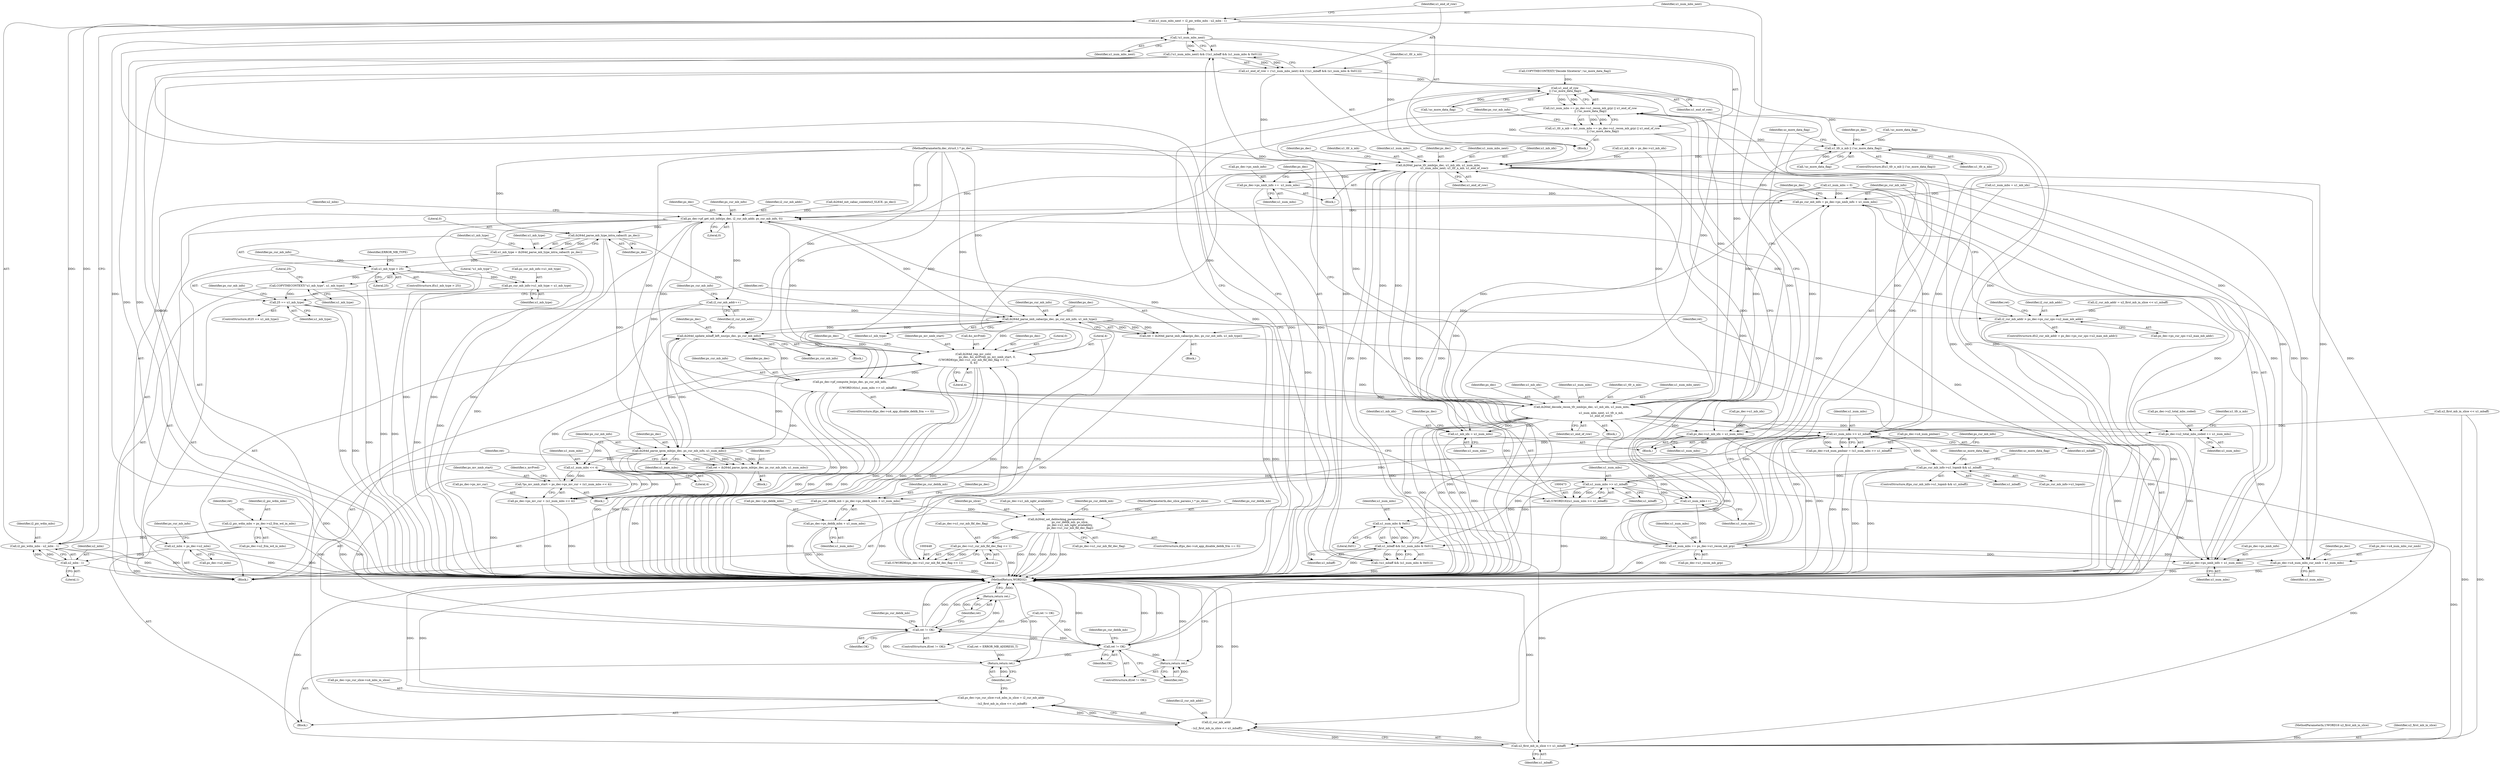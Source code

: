 digraph "0_Android_4a524d3a8ae9aa20c36430008e6bd429443f8f1d@integer" {
"1000479" [label="(Call,u1_num_mbs_next = i2_pic_wdin_mbs - u2_mbx - 1)"];
"1000481" [label="(Call,i2_pic_wdin_mbs - u2_mbx - 1)"];
"1000137" [label="(Call,i2_pic_wdin_mbs = ps_dec->u2_frm_wd_in_mbs)"];
"1000483" [label="(Call,u2_mbx - 1)"];
"1000275" [label="(Call,u2_mbx = ps_dec->u2_mbx)"];
"1000489" [label="(Call,!u1_num_mbs_next)"];
"1000488" [label="(Call,(!u1_num_mbs_next) && (!(u1_mbaff && (u1_num_mbs & 0x01))))"];
"1000486" [label="(Call,u1_end_of_row = (!u1_num_mbs_next) && (!(u1_mbaff && (u1_num_mbs & 0x01))))"];
"1000505" [label="(Call,u1_end_of_row\n || (!uc_more_data_flag))"];
"1000499" [label="(Call,(u1_num_mbs == ps_dec->u1_recon_mb_grp) || u1_end_of_row\n || (!uc_more_data_flag))"];
"1000497" [label="(Call,u1_tfr_n_mb = (u1_num_mbs == ps_dec->u1_recon_mb_grp) || u1_end_of_row\n || (!uc_more_data_flag))"];
"1000516" [label="(Call,u1_tfr_n_mb || (!uc_more_data_flag))"];
"1000526" [label="(Call,ih264d_parse_tfr_nmb(ps_dec, u1_mb_idx, u1_num_mbs,\n                                     u1_num_mbs_next, u1_tfr_n_mb, u1_end_of_row))"];
"1000246" [label="(Call,ps_cur_mb_info = ps_dec->ps_nmb_info + u1_num_mbs)"];
"1000270" [label="(Call,ps_dec->pf_get_mb_info(ps_dec, i2_cur_mb_addr, ps_cur_mb_info, 0))"];
"1000325" [label="(Call,ih264d_parse_mb_type_intra_cabac(0, ps_dec))"];
"1000323" [label="(Call,u1_mb_type = ih264d_parse_mb_type_intra_cabac(0, ps_dec))"];
"1000329" [label="(Call,u1_mb_type > 25)"];
"1000334" [label="(Call,ps_cur_mb_info->u1_mb_type = u1_mb_type)"];
"1000339" [label="(Call,COPYTHECONTEXT(\"u1_mb_type\", u1_mb_type))"];
"1000343" [label="(Call,25 == u1_mb_type)"];
"1000375" [label="(Call,ih264d_parse_imb_cabac(ps_dec, ps_cur_mb_info, u1_mb_type))"];
"1000373" [label="(Call,ret = ih264d_parse_imb_cabac(ps_dec, ps_cur_mb_info, u1_mb_type))"];
"1000380" [label="(Call,ret != OK)"];
"1000361" [label="(Call,ret != OK)"];
"1000364" [label="(Return,return ret;)"];
"1000582" [label="(Return,return ret;)"];
"1000383" [label="(Return,return ret;)"];
"1000395" [label="(Call,ih264d_update_mbaff_left_nnz(ps_dec, ps_cur_mb_info))"];
"1000441" [label="(Call,ih264d_rep_mv_colz(\n                                ps_dec, &s_mvPred, ps_mv_nmb_start, 0,\n (UWORD8)(ps_dec->u1_cur_mb_fld_dec_flag << 1),\n 4, 4))"];
"1000469" [label="(Call,ps_dec->pf_compute_bs(ps_dec, ps_cur_mb_info,\n\n                                          (UWORD16)(u1_num_mbs >> u1_mbaff)))"];
"1000540" [label="(Call,ih264d_decode_recon_tfr_nmb(ps_dec, u1_mb_idx, u1_num_mbs,\n\n                                             u1_num_mbs_next, u1_tfr_n_mb,\n                                             u1_end_of_row))"];
"1000248" [label="(Call,ps_dec->ps_nmb_info + u1_num_mbs)"];
"1000253" [label="(Call,ps_dec->u4_num_mbs_cur_nmb = u1_num_mbs)"];
"1000262" [label="(Call,u1_num_mbs >> u1_mbaff)"];
"1000258" [label="(Call,ps_dec->u4_num_pmbair = (u1_num_mbs >> u1_mbaff))"];
"1000292" [label="(Call,ps_cur_deblk_mb = ps_dec->ps_deblk_mbn + u1_num_mbs)"];
"1000305" [label="(Call,ih264d_set_deblocking_parameters(\n                                ps_cur_deblk_mb, ps_slice,\n                                ps_dec->u1_mb_ngbr_availablity,\n                                ps_dec->u1_cur_mb_fld_dec_flag))"];
"1000449" [label="(Call,ps_dec->u1_cur_mb_fld_dec_flag << 1)"];
"1000447" [label="(Call,(UWORD8)(ps_dec->u1_cur_mb_fld_dec_flag << 1))"];
"1000294" [label="(Call,ps_dec->ps_deblk_mbn + u1_num_mbs)"];
"1000356" [label="(Call,ih264d_parse_ipcm_mb(ps_dec, ps_cur_mb_info, u1_num_mbs))"];
"1000354" [label="(Call,ret = ih264d_parse_ipcm_mb(ps_dec, ps_cur_mb_info, u1_num_mbs))"];
"1000435" [label="(Call,u1_num_mbs << 4)"];
"1000429" [label="(Call,*ps_mv_nmb_start = ps_dec->ps_mv_cur + (u1_num_mbs << 4))"];
"1000431" [label="(Call,ps_dec->ps_mv_cur + (u1_num_mbs << 4))"];
"1000474" [label="(Call,u1_num_mbs >> u1_mbaff)"];
"1000472" [label="(Call,(UWORD16)(u1_num_mbs >> u1_mbaff))"];
"1000477" [label="(Call,u1_num_mbs++)"];
"1000494" [label="(Call,u1_num_mbs & 0x01)"];
"1000492" [label="(Call,u1_mbaff && (u1_num_mbs & 0x01))"];
"1000491" [label="(Call,!(u1_mbaff && (u1_num_mbs & 0x01)))"];
"1000579" [label="(Call,u2_first_mb_in_slice << u1_mbaff)"];
"1000577" [label="(Call,i2_cur_mb_addr\n\n - (u2_first_mb_in_slice << u1_mbaff))"];
"1000571" [label="(Call,ps_dec->ps_cur_slice->u4_mbs_in_slice = i2_cur_mb_addr\n\n - (u2_first_mb_in_slice << u1_mbaff))"];
"1000500" [label="(Call,u1_num_mbs == ps_dec->u1_recon_mb_grp)"];
"1000401" [label="(Call,ps_cur_mb_info->u1_topmb && u1_mbaff)"];
"1000547" [label="(Call,ps_dec->u2_total_mbs_coded += u1_num_mbs)"];
"1000557" [label="(Call,u1_mb_idx = u1_num_mbs)"];
"1000560" [label="(Call,ps_dec->u1_mb_idx = u1_num_mbs)"];
"1000398" [label="(Call,i2_cur_mb_addr++)"];
"1000232" [label="(Call,i2_cur_mb_addr > ps_dec->ps_cur_sps->u2_max_mb_addr)"];
"1000533" [label="(Call,ps_dec->ps_nmb_info +=  u1_num_mbs)"];
"1000400" [label="(ControlStructure,if(ps_cur_mb_info->u1_topmb && u1_mbaff))"];
"1000124" [label="(MethodParameterIn,UWORD16 u2_first_mb_in_slice)"];
"1000241" [label="(Identifier,ret)"];
"1000275" [label="(Call,u2_mbx = ps_dec->u2_mbx)"];
"1000359" [label="(Identifier,u1_num_mbs)"];
"1000137" [label="(Call,i2_pic_wdin_mbs = ps_dec->u2_frm_wd_in_mbs)"];
"1000491" [label="(Call,!(u1_mbaff && (u1_num_mbs & 0x01)))"];
"1000523" [label="(Identifier,ps_dec)"];
"1000527" [label="(Identifier,ps_dec)"];
"1000443" [label="(Call,&s_mvPred)"];
"1000277" [label="(Call,ps_dec->u2_mbx)"];
"1000544" [label="(Identifier,u1_num_mbs_next)"];
"1000507" [label="(Call,!uc_more_data_flag)"];
"1000463" [label="(ControlStructure,if(ps_dec->u4_app_disable_deblk_frm == 0))"];
"1000252" [label="(Identifier,u1_num_mbs)"];
"1000492" [label="(Call,u1_mbaff && (u1_num_mbs & 0x01))"];
"1000264" [label="(Identifier,u1_mbaff)"];
"1000399" [label="(Identifier,i2_cur_mb_addr)"];
"1000484" [label="(Identifier,u2_mbx)"];
"1000257" [label="(Identifier,u1_num_mbs)"];
"1000335" [label="(Call,ps_cur_mb_info->u1_mb_type)"];
"1000357" [label="(Identifier,ps_dec)"];
"1000272" [label="(Identifier,i2_cur_mb_addr)"];
"1000442" [label="(Identifier,ps_dec)"];
"1000547" [label="(Call,ps_dec->u2_total_mbs_coded += u1_num_mbs)"];
"1000364" [label="(Return,return ret;)"];
"1000472" [label="(Call,(UWORD16)(u1_num_mbs >> u1_mbaff))"];
"1000498" [label="(Identifier,u1_tfr_n_mb)"];
"1000302" [label="(Identifier,ps_dec)"];
"1000375" [label="(Call,ih264d_parse_imb_cabac(ps_dec, ps_cur_mb_info, u1_mb_type))"];
"1000548" [label="(Call,ps_dec->u2_total_mbs_coded)"];
"1000233" [label="(Identifier,i2_cur_mb_addr)"];
"1000405" [label="(Identifier,u1_mbaff)"];
"1000432" [label="(Call,ps_dec->ps_mv_cur)"];
"1000139" [label="(Call,ps_dec->u2_frm_wd_in_mbs)"];
"1000260" [label="(Identifier,ps_dec)"];
"1000553" [label="(Identifier,u1_tfr_n_mb)"];
"1000497" [label="(Call,u1_tfr_n_mb = (u1_num_mbs == ps_dec->u1_recon_mb_grp) || u1_end_of_row\n || (!uc_more_data_flag))"];
"1000362" [label="(Identifier,ret)"];
"1000298" [label="(Identifier,u1_num_mbs)"];
"1000450" [label="(Call,ps_dec->u1_cur_mb_fld_dec_flag)"];
"1000325" [label="(Call,ih264d_parse_mb_type_intra_cabac(0, ps_dec))"];
"1000308" [label="(Call,ps_dec->u1_mb_ngbr_availablity)"];
"1000470" [label="(Identifier,ps_dec)"];
"1000355" [label="(Identifier,ret)"];
"1000506" [label="(Identifier,u1_end_of_row)"];
"1000246" [label="(Call,ps_cur_mb_info = ps_dec->ps_nmb_info + u1_num_mbs)"];
"1000486" [label="(Call,u1_end_of_row = (!u1_num_mbs_next) && (!(u1_mbaff && (u1_num_mbs & 0x01))))"];
"1000222" [label="(Block,)"];
"1000270" [label="(Call,ps_dec->pf_get_mb_info(ps_dec, i2_cur_mb_addr, ps_cur_mb_info, 0))"];
"1000339" [label="(Call,COPYTHECONTEXT(\"u1_mb_type\", u1_mb_type))"];
"1000316" [label="(Identifier,ps_cur_deblk_mb)"];
"1000423" [label="(Call,COPYTHECONTEXT(\"Decode Sliceterm\",!uc_more_data_flag))"];
"1000560" [label="(Call,ps_dec->u1_mb_idx = u1_num_mbs)"];
"1000361" [label="(Call,ret != OK)"];
"1000258" [label="(Call,ps_dec->u4_num_pmbair = (u1_num_mbs >> u1_mbaff))"];
"1000520" [label="(Block,)"];
"1000526" [label="(Call,ih264d_parse_tfr_nmb(ps_dec, u1_mb_idx, u1_num_mbs,\n                                     u1_num_mbs_next, u1_tfr_n_mb, u1_end_of_row))"];
"1000330" [label="(Identifier,u1_mb_type)"];
"1000299" [label="(ControlStructure,if(ps_dec->u4_app_disable_deblk_frm == 0))"];
"1000496" [label="(Literal,0x01)"];
"1000336" [label="(Identifier,ps_cur_mb_info)"];
"1000564" [label="(Identifier,u1_num_mbs)"];
"1000541" [label="(Identifier,ps_dec)"];
"1000517" [label="(Identifier,u1_tfr_n_mb)"];
"1000329" [label="(Call,u1_mb_type > 25)"];
"1000542" [label="(Identifier,u1_mb_idx)"];
"1000480" [label="(Identifier,u1_num_mbs_next)"];
"1000324" [label="(Identifier,u1_mb_type)"];
"1000123" [label="(MethodParameterIn,dec_slice_params_t * ps_slice)"];
"1000253" [label="(Call,ps_dec->u4_num_mbs_cur_nmb = u1_num_mbs)"];
"1000565" [label="(Identifier,uc_more_data_flag)"];
"1000513" [label="(Call,!uc_more_data_flag)"];
"1000381" [label="(Identifier,ret)"];
"1000333" [label="(Identifier,ERROR_MB_TYPE)"];
"1000429" [label="(Call,*ps_mv_nmb_start = ps_dec->ps_mv_cur + (u1_num_mbs << 4))"];
"1000537" [label="(Identifier,u1_num_mbs)"];
"1000505" [label="(Call,u1_end_of_row\n || (!uc_more_data_flag))"];
"1000327" [label="(Identifier,ps_dec)"];
"1000485" [label="(Literal,1)"];
"1000138" [label="(Identifier,i2_pic_wdin_mbs)"];
"1000554" [label="(Call,u1_num_mbs = 0)"];
"1000341" [label="(Identifier,u1_mb_type)"];
"1000500" [label="(Call,u1_num_mbs == ps_dec->u1_recon_mb_grp)"];
"1000345" [label="(Identifier,u1_mb_type)"];
"1000259" [label="(Call,ps_dec->u4_num_pmbair)"];
"1000577" [label="(Call,i2_cur_mb_addr\n\n - (u2_first_mb_in_slice << u1_mbaff))"];
"1000571" [label="(Call,ps_dec->ps_cur_slice->u4_mbs_in_slice = i2_cur_mb_addr\n\n - (u2_first_mb_in_slice << u1_mbaff))"];
"1000376" [label="(Identifier,ps_dec)"];
"1000382" [label="(Identifier,OK)"];
"1000384" [label="(Identifier,ret)"];
"1000579" [label="(Call,u2_first_mb_in_slice << u1_mbaff)"];
"1000387" [label="(Identifier,ps_cur_deblk_mb)"];
"1000323" [label="(Call,u1_mb_type = ih264d_parse_mb_type_intra_cabac(0, ps_dec))"];
"1000326" [label="(Literal,0)"];
"1000446" [label="(Literal,0)"];
"1000306" [label="(Identifier,ps_cur_deblk_mb)"];
"1000282" [label="(Identifier,ps_cur_mb_info)"];
"1000437" [label="(Literal,4)"];
"1000530" [label="(Identifier,u1_num_mbs_next)"];
"1000350" [label="(Identifier,ps_cur_mb_info)"];
"1000232" [label="(Call,i2_cur_mb_addr > ps_dec->ps_cur_sps->u2_max_mb_addr)"];
"1000412" [label="(Identifier,uc_more_data_flag)"];
"1000511" [label="(Identifier,ps_cur_mb_info)"];
"1000543" [label="(Identifier,u1_num_mbs)"];
"1000396" [label="(Identifier,ps_dec)"];
"1000561" [label="(Call,ps_dec->u1_mb_idx)"];
"1000334" [label="(Call,ps_cur_mb_info->u1_mb_type = u1_mb_type)"];
"1000305" [label="(Call,ih264d_set_deblocking_parameters(\n                                ps_cur_deblk_mb, ps_slice,\n                                ps_dec->u1_mb_ngbr_availablity,\n                                ps_dec->u1_cur_mb_fld_dec_flag))"];
"1000549" [label="(Identifier,ps_dec)"];
"1000427" [label="(Block,)"];
"1000474" [label="(Call,u1_num_mbs >> u1_mbaff)"];
"1000216" [label="(Call,i2_cur_mb_addr = u2_first_mb_in_slice << u1_mbaff)"];
"1000582" [label="(Return,return ret;)"];
"1000540" [label="(Call,ih264d_decode_recon_tfr_nmb(ps_dec, u1_mb_idx, u1_num_mbs,\n\n                                             u1_num_mbs_next, u1_tfr_n_mb,\n                                             u1_end_of_row))"];
"1000379" [label="(ControlStructure,if(ret != OK))"];
"1000459" [label="(Identifier,ps_dec)"];
"1000263" [label="(Identifier,u1_num_mbs)"];
"1000493" [label="(Identifier,u1_mbaff)"];
"1000532" [label="(Identifier,u1_end_of_row)"];
"1000267" [label="(Identifier,ps_cur_mb_info)"];
"1000440" [label="(Identifier,s_mvPred)"];
"1000455" [label="(Literal,4)"];
"1000488" [label="(Call,(!u1_num_mbs_next) && (!(u1_mbaff && (u1_num_mbs & 0x01))))"];
"1000254" [label="(Call,ps_dec->u4_num_mbs_cur_nmb)"];
"1000535" [label="(Identifier,ps_dec)"];
"1000476" [label="(Identifier,u1_mbaff)"];
"1000499" [label="(Call,(u1_num_mbs == ps_dec->u1_recon_mb_grp) || u1_end_of_row\n || (!uc_more_data_flag))"];
"1000525" [label="(Block,)"];
"1000435" [label="(Call,u1_num_mbs << 4)"];
"1000343" [label="(Call,25 == u1_mb_type)"];
"1000342" [label="(ControlStructure,if(25 == u1_mb_type))"];
"1000383" [label="(Return,return ret;)"];
"1000558" [label="(Identifier,u1_mb_idx)"];
"1000583" [label="(Identifier,ret)"];
"1000380" [label="(Call,ret != OK)"];
"1000557" [label="(Call,u1_mb_idx = u1_num_mbs)"];
"1000447" [label="(Call,(UWORD8)(ps_dec->u1_cur_mb_fld_dec_flag << 1))"];
"1000534" [label="(Call,ps_dec->ps_nmb_info)"];
"1000292" [label="(Call,ps_cur_deblk_mb = ps_dec->ps_deblk_mbn + u1_num_mbs)"];
"1000377" [label="(Identifier,ps_cur_mb_info)"];
"1000489" [label="(Call,!u1_num_mbs_next)"];
"1000441" [label="(Call,ih264d_rep_mv_colz(\n                                ps_dec, &s_mvPred, ps_mv_nmb_start, 0,\n (UWORD8)(ps_dec->u1_cur_mb_fld_dec_flag << 1),\n 4, 4))"];
"1000344" [label="(Literal,25)"];
"1000531" [label="(Identifier,u1_tfr_n_mb)"];
"1000240" [label="(Call,ret = ERROR_MB_ADDRESS_T)"];
"1000234" [label="(Call,ps_dec->ps_cur_sps->u2_max_mb_addr)"];
"1000197" [label="(Call,ih264d_init_cabac_contexts(I_SLICE, ps_dec))"];
"1000475" [label="(Identifier,u1_num_mbs)"];
"1000248" [label="(Call,ps_dec->ps_nmb_info + u1_num_mbs)"];
"1000374" [label="(Identifier,ret)"];
"1000244" [label="(Block,)"];
"1000363" [label="(Identifier,OK)"];
"1000478" [label="(Identifier,u1_num_mbs)"];
"1000431" [label="(Call,ps_dec->ps_mv_cur + (u1_num_mbs << 4))"];
"1000407" [label="(Identifier,uc_more_data_flag)"];
"1000546" [label="(Identifier,u1_end_of_row)"];
"1000490" [label="(Identifier,u1_num_mbs_next)"];
"1000516" [label="(Call,u1_tfr_n_mb || (!uc_more_data_flag))"];
"1000494" [label="(Call,u1_num_mbs & 0x01)"];
"1000483" [label="(Call,u2_mbx - 1)"];
"1000518" [label="(Call,!uc_more_data_flag)"];
"1000346" [label="(Block,)"];
"1000502" [label="(Call,ps_dec->u1_recon_mb_grp)"];
"1000479" [label="(Call,u1_num_mbs_next = i2_pic_wdin_mbs - u2_mbx - 1)"];
"1000149" [label="(Identifier,ret)"];
"1000271" [label="(Identifier,ps_dec)"];
"1000539" [label="(Block,)"];
"1000293" [label="(Identifier,ps_cur_deblk_mb)"];
"1000445" [label="(Identifier,ps_mv_nmb_start)"];
"1000545" [label="(Identifier,u1_tfr_n_mb)"];
"1000365" [label="(Identifier,ret)"];
"1000122" [label="(MethodParameterIn,dec_struct_t * ps_dec)"];
"1000401" [label="(Call,ps_cur_mb_info->u1_topmb && u1_mbaff)"];
"1000495" [label="(Identifier,u1_num_mbs)"];
"1000572" [label="(Call,ps_dec->ps_cur_slice->u4_mbs_in_slice)"];
"1000394" [label="(Block,)"];
"1000562" [label="(Identifier,ps_dec)"];
"1000471" [label="(Identifier,ps_cur_mb_info)"];
"1000449" [label="(Call,ps_dec->u1_cur_mb_fld_dec_flag << 1)"];
"1000276" [label="(Identifier,u2_mbx)"];
"1000262" [label="(Call,u1_num_mbs >> u1_mbaff)"];
"1000255" [label="(Identifier,ps_dec)"];
"1000294" [label="(Call,ps_dec->ps_deblk_mbn + u1_num_mbs)"];
"1000529" [label="(Identifier,u1_num_mbs)"];
"1000338" [label="(Identifier,u1_mb_type)"];
"1000580" [label="(Identifier,u2_first_mb_in_slice)"];
"1000192" [label="(Call,ret != OK)"];
"1000378" [label="(Identifier,u1_mb_type)"];
"1000477" [label="(Call,u1_num_mbs++)"];
"1000372" [label="(Block,)"];
"1000584" [label="(MethodReturn,WORD32)"];
"1000469" [label="(Call,ps_dec->pf_compute_bs(ps_dec, ps_cur_mb_info,\n\n                                          (UWORD16)(u1_num_mbs >> u1_mbaff)))"];
"1000454" [label="(Literal,4)"];
"1000218" [label="(Call,u2_first_mb_in_slice << u1_mbaff)"];
"1000436" [label="(Identifier,u1_num_mbs)"];
"1000210" [label="(Call,u1_num_mbs = u1_mb_idx)"];
"1000368" [label="(Identifier,ps_cur_deblk_mb)"];
"1000581" [label="(Identifier,u1_mbaff)"];
"1000295" [label="(Call,ps_dec->ps_deblk_mbn)"];
"1000125" [label="(Block,)"];
"1000247" [label="(Identifier,ps_cur_mb_info)"];
"1000354" [label="(Call,ret = ih264d_parse_ipcm_mb(ps_dec, ps_cur_mb_info, u1_num_mbs))"];
"1000578" [label="(Identifier,i2_cur_mb_addr)"];
"1000453" [label="(Literal,1)"];
"1000311" [label="(Call,ps_dec->u1_cur_mb_fld_dec_flag)"];
"1000395" [label="(Call,ih264d_update_mbaff_left_nnz(ps_dec, ps_cur_mb_info))"];
"1000397" [label="(Identifier,ps_cur_mb_info)"];
"1000205" [label="(Call,u1_mb_idx = ps_dec->u1_mb_idx)"];
"1000402" [label="(Call,ps_cur_mb_info->u1_topmb)"];
"1000559" [label="(Identifier,u1_num_mbs)"];
"1000501" [label="(Identifier,u1_num_mbs)"];
"1000328" [label="(ControlStructure,if(u1_mb_type > 25))"];
"1000487" [label="(Identifier,u1_end_of_row)"];
"1000249" [label="(Call,ps_dec->ps_nmb_info)"];
"1000515" [label="(ControlStructure,if(u1_tfr_n_mb || (!uc_more_data_flag)))"];
"1000273" [label="(Identifier,ps_cur_mb_info)"];
"1000528" [label="(Identifier,u1_mb_idx)"];
"1000356" [label="(Call,ih264d_parse_ipcm_mb(ps_dec, ps_cur_mb_info, u1_num_mbs))"];
"1000358" [label="(Identifier,ps_cur_mb_info)"];
"1000231" [label="(ControlStructure,if(i2_cur_mb_addr > ps_dec->ps_cur_sps->u2_max_mb_addr))"];
"1000373" [label="(Call,ret = ih264d_parse_imb_cabac(ps_dec, ps_cur_mb_info, u1_mb_type))"];
"1000331" [label="(Literal,25)"];
"1000482" [label="(Identifier,i2_pic_wdin_mbs)"];
"1000551" [label="(Identifier,u1_num_mbs)"];
"1000340" [label="(Literal,\"u1_mb_type\")"];
"1000430" [label="(Identifier,ps_mv_nmb_start)"];
"1000398" [label="(Call,i2_cur_mb_addr++)"];
"1000360" [label="(ControlStructure,if(ret != OK))"];
"1000307" [label="(Identifier,ps_slice)"];
"1000481" [label="(Call,i2_pic_wdin_mbs - u2_mbx - 1)"];
"1000403" [label="(Identifier,ps_cur_mb_info)"];
"1000274" [label="(Literal,0)"];
"1000533" [label="(Call,ps_dec->ps_nmb_info +=  u1_num_mbs)"];
"1000479" -> "1000222"  [label="AST: "];
"1000479" -> "1000481"  [label="CFG: "];
"1000480" -> "1000479"  [label="AST: "];
"1000481" -> "1000479"  [label="AST: "];
"1000487" -> "1000479"  [label="CFG: "];
"1000479" -> "1000584"  [label="DDG: "];
"1000481" -> "1000479"  [label="DDG: "];
"1000481" -> "1000479"  [label="DDG: "];
"1000479" -> "1000489"  [label="DDG: "];
"1000481" -> "1000483"  [label="CFG: "];
"1000482" -> "1000481"  [label="AST: "];
"1000483" -> "1000481"  [label="AST: "];
"1000481" -> "1000584"  [label="DDG: "];
"1000481" -> "1000584"  [label="DDG: "];
"1000137" -> "1000481"  [label="DDG: "];
"1000483" -> "1000481"  [label="DDG: "];
"1000483" -> "1000481"  [label="DDG: "];
"1000137" -> "1000125"  [label="AST: "];
"1000137" -> "1000139"  [label="CFG: "];
"1000138" -> "1000137"  [label="AST: "];
"1000139" -> "1000137"  [label="AST: "];
"1000149" -> "1000137"  [label="CFG: "];
"1000137" -> "1000584"  [label="DDG: "];
"1000137" -> "1000584"  [label="DDG: "];
"1000483" -> "1000485"  [label="CFG: "];
"1000484" -> "1000483"  [label="AST: "];
"1000485" -> "1000483"  [label="AST: "];
"1000483" -> "1000584"  [label="DDG: "];
"1000275" -> "1000483"  [label="DDG: "];
"1000275" -> "1000244"  [label="AST: "];
"1000275" -> "1000277"  [label="CFG: "];
"1000276" -> "1000275"  [label="AST: "];
"1000277" -> "1000275"  [label="AST: "];
"1000282" -> "1000275"  [label="CFG: "];
"1000275" -> "1000584"  [label="DDG: "];
"1000275" -> "1000584"  [label="DDG: "];
"1000489" -> "1000488"  [label="AST: "];
"1000489" -> "1000490"  [label="CFG: "];
"1000490" -> "1000489"  [label="AST: "];
"1000493" -> "1000489"  [label="CFG: "];
"1000488" -> "1000489"  [label="CFG: "];
"1000489" -> "1000584"  [label="DDG: "];
"1000489" -> "1000488"  [label="DDG: "];
"1000489" -> "1000526"  [label="DDG: "];
"1000489" -> "1000540"  [label="DDG: "];
"1000488" -> "1000486"  [label="AST: "];
"1000488" -> "1000491"  [label="CFG: "];
"1000491" -> "1000488"  [label="AST: "];
"1000486" -> "1000488"  [label="CFG: "];
"1000488" -> "1000584"  [label="DDG: "];
"1000488" -> "1000584"  [label="DDG: "];
"1000488" -> "1000486"  [label="DDG: "];
"1000488" -> "1000486"  [label="DDG: "];
"1000491" -> "1000488"  [label="DDG: "];
"1000486" -> "1000222"  [label="AST: "];
"1000487" -> "1000486"  [label="AST: "];
"1000498" -> "1000486"  [label="CFG: "];
"1000486" -> "1000584"  [label="DDG: "];
"1000486" -> "1000584"  [label="DDG: "];
"1000486" -> "1000505"  [label="DDG: "];
"1000486" -> "1000526"  [label="DDG: "];
"1000486" -> "1000540"  [label="DDG: "];
"1000505" -> "1000499"  [label="AST: "];
"1000505" -> "1000506"  [label="CFG: "];
"1000505" -> "1000507"  [label="CFG: "];
"1000506" -> "1000505"  [label="AST: "];
"1000507" -> "1000505"  [label="AST: "];
"1000499" -> "1000505"  [label="CFG: "];
"1000505" -> "1000584"  [label="DDG: "];
"1000505" -> "1000499"  [label="DDG: "];
"1000505" -> "1000499"  [label="DDG: "];
"1000516" -> "1000505"  [label="DDG: "];
"1000423" -> "1000505"  [label="DDG: "];
"1000507" -> "1000505"  [label="DDG: "];
"1000505" -> "1000526"  [label="DDG: "];
"1000505" -> "1000540"  [label="DDG: "];
"1000499" -> "1000497"  [label="AST: "];
"1000499" -> "1000500"  [label="CFG: "];
"1000500" -> "1000499"  [label="AST: "];
"1000497" -> "1000499"  [label="CFG: "];
"1000499" -> "1000584"  [label="DDG: "];
"1000499" -> "1000584"  [label="DDG: "];
"1000499" -> "1000497"  [label="DDG: "];
"1000499" -> "1000497"  [label="DDG: "];
"1000500" -> "1000499"  [label="DDG: "];
"1000500" -> "1000499"  [label="DDG: "];
"1000497" -> "1000222"  [label="AST: "];
"1000498" -> "1000497"  [label="AST: "];
"1000511" -> "1000497"  [label="CFG: "];
"1000497" -> "1000584"  [label="DDG: "];
"1000497" -> "1000516"  [label="DDG: "];
"1000516" -> "1000515"  [label="AST: "];
"1000516" -> "1000517"  [label="CFG: "];
"1000516" -> "1000518"  [label="CFG: "];
"1000517" -> "1000516"  [label="AST: "];
"1000518" -> "1000516"  [label="AST: "];
"1000565" -> "1000516"  [label="CFG: "];
"1000523" -> "1000516"  [label="CFG: "];
"1000516" -> "1000584"  [label="DDG: "];
"1000516" -> "1000584"  [label="DDG: "];
"1000516" -> "1000584"  [label="DDG: "];
"1000518" -> "1000516"  [label="DDG: "];
"1000513" -> "1000516"  [label="DDG: "];
"1000516" -> "1000526"  [label="DDG: "];
"1000516" -> "1000540"  [label="DDG: "];
"1000526" -> "1000525"  [label="AST: "];
"1000526" -> "1000532"  [label="CFG: "];
"1000527" -> "1000526"  [label="AST: "];
"1000528" -> "1000526"  [label="AST: "];
"1000529" -> "1000526"  [label="AST: "];
"1000530" -> "1000526"  [label="AST: "];
"1000531" -> "1000526"  [label="AST: "];
"1000532" -> "1000526"  [label="AST: "];
"1000535" -> "1000526"  [label="CFG: "];
"1000526" -> "1000584"  [label="DDG: "];
"1000526" -> "1000584"  [label="DDG: "];
"1000526" -> "1000584"  [label="DDG: "];
"1000526" -> "1000584"  [label="DDG: "];
"1000526" -> "1000584"  [label="DDG: "];
"1000526" -> "1000246"  [label="DDG: "];
"1000526" -> "1000248"  [label="DDG: "];
"1000526" -> "1000253"  [label="DDG: "];
"1000526" -> "1000262"  [label="DDG: "];
"1000526" -> "1000270"  [label="DDG: "];
"1000441" -> "1000526"  [label="DDG: "];
"1000469" -> "1000526"  [label="DDG: "];
"1000122" -> "1000526"  [label="DDG: "];
"1000557" -> "1000526"  [label="DDG: "];
"1000205" -> "1000526"  [label="DDG: "];
"1000500" -> "1000526"  [label="DDG: "];
"1000526" -> "1000533"  [label="DDG: "];
"1000526" -> "1000547"  [label="DDG: "];
"1000526" -> "1000557"  [label="DDG: "];
"1000526" -> "1000560"  [label="DDG: "];
"1000246" -> "1000244"  [label="AST: "];
"1000246" -> "1000248"  [label="CFG: "];
"1000247" -> "1000246"  [label="AST: "];
"1000248" -> "1000246"  [label="AST: "];
"1000255" -> "1000246"  [label="CFG: "];
"1000246" -> "1000584"  [label="DDG: "];
"1000533" -> "1000246"  [label="DDG: "];
"1000500" -> "1000246"  [label="DDG: "];
"1000210" -> "1000246"  [label="DDG: "];
"1000554" -> "1000246"  [label="DDG: "];
"1000540" -> "1000246"  [label="DDG: "];
"1000246" -> "1000270"  [label="DDG: "];
"1000270" -> "1000244"  [label="AST: "];
"1000270" -> "1000274"  [label="CFG: "];
"1000271" -> "1000270"  [label="AST: "];
"1000272" -> "1000270"  [label="AST: "];
"1000273" -> "1000270"  [label="AST: "];
"1000274" -> "1000270"  [label="AST: "];
"1000276" -> "1000270"  [label="CFG: "];
"1000270" -> "1000584"  [label="DDG: "];
"1000270" -> "1000584"  [label="DDG: "];
"1000270" -> "1000584"  [label="DDG: "];
"1000441" -> "1000270"  [label="DDG: "];
"1000469" -> "1000270"  [label="DDG: "];
"1000540" -> "1000270"  [label="DDG: "];
"1000197" -> "1000270"  [label="DDG: "];
"1000122" -> "1000270"  [label="DDG: "];
"1000232" -> "1000270"  [label="DDG: "];
"1000270" -> "1000325"  [label="DDG: "];
"1000270" -> "1000356"  [label="DDG: "];
"1000270" -> "1000375"  [label="DDG: "];
"1000270" -> "1000398"  [label="DDG: "];
"1000325" -> "1000323"  [label="AST: "];
"1000325" -> "1000327"  [label="CFG: "];
"1000326" -> "1000325"  [label="AST: "];
"1000327" -> "1000325"  [label="AST: "];
"1000323" -> "1000325"  [label="CFG: "];
"1000325" -> "1000584"  [label="DDG: "];
"1000325" -> "1000323"  [label="DDG: "];
"1000325" -> "1000323"  [label="DDG: "];
"1000122" -> "1000325"  [label="DDG: "];
"1000325" -> "1000356"  [label="DDG: "];
"1000325" -> "1000375"  [label="DDG: "];
"1000323" -> "1000244"  [label="AST: "];
"1000324" -> "1000323"  [label="AST: "];
"1000330" -> "1000323"  [label="CFG: "];
"1000323" -> "1000584"  [label="DDG: "];
"1000323" -> "1000329"  [label="DDG: "];
"1000329" -> "1000328"  [label="AST: "];
"1000329" -> "1000331"  [label="CFG: "];
"1000330" -> "1000329"  [label="AST: "];
"1000331" -> "1000329"  [label="AST: "];
"1000333" -> "1000329"  [label="CFG: "];
"1000336" -> "1000329"  [label="CFG: "];
"1000329" -> "1000584"  [label="DDG: "];
"1000329" -> "1000584"  [label="DDG: "];
"1000329" -> "1000334"  [label="DDG: "];
"1000329" -> "1000339"  [label="DDG: "];
"1000334" -> "1000244"  [label="AST: "];
"1000334" -> "1000338"  [label="CFG: "];
"1000335" -> "1000334"  [label="AST: "];
"1000338" -> "1000334"  [label="AST: "];
"1000340" -> "1000334"  [label="CFG: "];
"1000334" -> "1000584"  [label="DDG: "];
"1000339" -> "1000244"  [label="AST: "];
"1000339" -> "1000341"  [label="CFG: "];
"1000340" -> "1000339"  [label="AST: "];
"1000341" -> "1000339"  [label="AST: "];
"1000344" -> "1000339"  [label="CFG: "];
"1000339" -> "1000584"  [label="DDG: "];
"1000339" -> "1000343"  [label="DDG: "];
"1000343" -> "1000342"  [label="AST: "];
"1000343" -> "1000345"  [label="CFG: "];
"1000344" -> "1000343"  [label="AST: "];
"1000345" -> "1000343"  [label="AST: "];
"1000350" -> "1000343"  [label="CFG: "];
"1000374" -> "1000343"  [label="CFG: "];
"1000343" -> "1000584"  [label="DDG: "];
"1000343" -> "1000584"  [label="DDG: "];
"1000343" -> "1000375"  [label="DDG: "];
"1000375" -> "1000373"  [label="AST: "];
"1000375" -> "1000378"  [label="CFG: "];
"1000376" -> "1000375"  [label="AST: "];
"1000377" -> "1000375"  [label="AST: "];
"1000378" -> "1000375"  [label="AST: "];
"1000373" -> "1000375"  [label="CFG: "];
"1000375" -> "1000584"  [label="DDG: "];
"1000375" -> "1000584"  [label="DDG: "];
"1000375" -> "1000584"  [label="DDG: "];
"1000375" -> "1000373"  [label="DDG: "];
"1000375" -> "1000373"  [label="DDG: "];
"1000375" -> "1000373"  [label="DDG: "];
"1000122" -> "1000375"  [label="DDG: "];
"1000375" -> "1000395"  [label="DDG: "];
"1000375" -> "1000395"  [label="DDG: "];
"1000375" -> "1000441"  [label="DDG: "];
"1000375" -> "1000469"  [label="DDG: "];
"1000373" -> "1000372"  [label="AST: "];
"1000374" -> "1000373"  [label="AST: "];
"1000381" -> "1000373"  [label="CFG: "];
"1000373" -> "1000584"  [label="DDG: "];
"1000373" -> "1000380"  [label="DDG: "];
"1000380" -> "1000379"  [label="AST: "];
"1000380" -> "1000382"  [label="CFG: "];
"1000381" -> "1000380"  [label="AST: "];
"1000382" -> "1000380"  [label="AST: "];
"1000384" -> "1000380"  [label="CFG: "];
"1000387" -> "1000380"  [label="CFG: "];
"1000380" -> "1000584"  [label="DDG: "];
"1000380" -> "1000584"  [label="DDG: "];
"1000380" -> "1000584"  [label="DDG: "];
"1000380" -> "1000361"  [label="DDG: "];
"1000192" -> "1000380"  [label="DDG: "];
"1000361" -> "1000380"  [label="DDG: "];
"1000380" -> "1000383"  [label="DDG: "];
"1000380" -> "1000582"  [label="DDG: "];
"1000361" -> "1000360"  [label="AST: "];
"1000361" -> "1000363"  [label="CFG: "];
"1000362" -> "1000361"  [label="AST: "];
"1000363" -> "1000361"  [label="AST: "];
"1000365" -> "1000361"  [label="CFG: "];
"1000368" -> "1000361"  [label="CFG: "];
"1000361" -> "1000584"  [label="DDG: "];
"1000361" -> "1000584"  [label="DDG: "];
"1000361" -> "1000584"  [label="DDG: "];
"1000354" -> "1000361"  [label="DDG: "];
"1000192" -> "1000361"  [label="DDG: "];
"1000361" -> "1000364"  [label="DDG: "];
"1000361" -> "1000582"  [label="DDG: "];
"1000364" -> "1000360"  [label="AST: "];
"1000364" -> "1000365"  [label="CFG: "];
"1000365" -> "1000364"  [label="AST: "];
"1000584" -> "1000364"  [label="CFG: "];
"1000364" -> "1000584"  [label="DDG: "];
"1000365" -> "1000364"  [label="DDG: "];
"1000582" -> "1000125"  [label="AST: "];
"1000582" -> "1000583"  [label="CFG: "];
"1000583" -> "1000582"  [label="AST: "];
"1000584" -> "1000582"  [label="CFG: "];
"1000582" -> "1000584"  [label="DDG: "];
"1000583" -> "1000582"  [label="DDG: "];
"1000240" -> "1000582"  [label="DDG: "];
"1000383" -> "1000379"  [label="AST: "];
"1000383" -> "1000384"  [label="CFG: "];
"1000384" -> "1000383"  [label="AST: "];
"1000584" -> "1000383"  [label="CFG: "];
"1000383" -> "1000584"  [label="DDG: "];
"1000384" -> "1000383"  [label="DDG: "];
"1000395" -> "1000394"  [label="AST: "];
"1000395" -> "1000397"  [label="CFG: "];
"1000396" -> "1000395"  [label="AST: "];
"1000397" -> "1000395"  [label="AST: "];
"1000399" -> "1000395"  [label="CFG: "];
"1000395" -> "1000584"  [label="DDG: "];
"1000395" -> "1000584"  [label="DDG: "];
"1000356" -> "1000395"  [label="DDG: "];
"1000356" -> "1000395"  [label="DDG: "];
"1000122" -> "1000395"  [label="DDG: "];
"1000395" -> "1000441"  [label="DDG: "];
"1000395" -> "1000469"  [label="DDG: "];
"1000441" -> "1000427"  [label="AST: "];
"1000441" -> "1000455"  [label="CFG: "];
"1000442" -> "1000441"  [label="AST: "];
"1000443" -> "1000441"  [label="AST: "];
"1000445" -> "1000441"  [label="AST: "];
"1000446" -> "1000441"  [label="AST: "];
"1000447" -> "1000441"  [label="AST: "];
"1000454" -> "1000441"  [label="AST: "];
"1000455" -> "1000441"  [label="AST: "];
"1000459" -> "1000441"  [label="CFG: "];
"1000441" -> "1000584"  [label="DDG: "];
"1000441" -> "1000584"  [label="DDG: "];
"1000441" -> "1000584"  [label="DDG: "];
"1000441" -> "1000584"  [label="DDG: "];
"1000441" -> "1000584"  [label="DDG: "];
"1000356" -> "1000441"  [label="DDG: "];
"1000122" -> "1000441"  [label="DDG: "];
"1000429" -> "1000441"  [label="DDG: "];
"1000447" -> "1000441"  [label="DDG: "];
"1000441" -> "1000469"  [label="DDG: "];
"1000441" -> "1000540"  [label="DDG: "];
"1000469" -> "1000463"  [label="AST: "];
"1000469" -> "1000472"  [label="CFG: "];
"1000470" -> "1000469"  [label="AST: "];
"1000471" -> "1000469"  [label="AST: "];
"1000472" -> "1000469"  [label="AST: "];
"1000478" -> "1000469"  [label="CFG: "];
"1000469" -> "1000584"  [label="DDG: "];
"1000469" -> "1000584"  [label="DDG: "];
"1000469" -> "1000584"  [label="DDG: "];
"1000469" -> "1000584"  [label="DDG: "];
"1000122" -> "1000469"  [label="DDG: "];
"1000356" -> "1000469"  [label="DDG: "];
"1000472" -> "1000469"  [label="DDG: "];
"1000469" -> "1000540"  [label="DDG: "];
"1000540" -> "1000539"  [label="AST: "];
"1000540" -> "1000546"  [label="CFG: "];
"1000541" -> "1000540"  [label="AST: "];
"1000542" -> "1000540"  [label="AST: "];
"1000543" -> "1000540"  [label="AST: "];
"1000544" -> "1000540"  [label="AST: "];
"1000545" -> "1000540"  [label="AST: "];
"1000546" -> "1000540"  [label="AST: "];
"1000549" -> "1000540"  [label="CFG: "];
"1000540" -> "1000584"  [label="DDG: "];
"1000540" -> "1000584"  [label="DDG: "];
"1000540" -> "1000584"  [label="DDG: "];
"1000540" -> "1000584"  [label="DDG: "];
"1000540" -> "1000584"  [label="DDG: "];
"1000540" -> "1000248"  [label="DDG: "];
"1000540" -> "1000253"  [label="DDG: "];
"1000540" -> "1000262"  [label="DDG: "];
"1000122" -> "1000540"  [label="DDG: "];
"1000557" -> "1000540"  [label="DDG: "];
"1000205" -> "1000540"  [label="DDG: "];
"1000500" -> "1000540"  [label="DDG: "];
"1000540" -> "1000547"  [label="DDG: "];
"1000540" -> "1000557"  [label="DDG: "];
"1000540" -> "1000560"  [label="DDG: "];
"1000248" -> "1000252"  [label="CFG: "];
"1000249" -> "1000248"  [label="AST: "];
"1000252" -> "1000248"  [label="AST: "];
"1000248" -> "1000584"  [label="DDG: "];
"1000533" -> "1000248"  [label="DDG: "];
"1000500" -> "1000248"  [label="DDG: "];
"1000210" -> "1000248"  [label="DDG: "];
"1000554" -> "1000248"  [label="DDG: "];
"1000253" -> "1000244"  [label="AST: "];
"1000253" -> "1000257"  [label="CFG: "];
"1000254" -> "1000253"  [label="AST: "];
"1000257" -> "1000253"  [label="AST: "];
"1000260" -> "1000253"  [label="CFG: "];
"1000253" -> "1000584"  [label="DDG: "];
"1000500" -> "1000253"  [label="DDG: "];
"1000210" -> "1000253"  [label="DDG: "];
"1000554" -> "1000253"  [label="DDG: "];
"1000262" -> "1000258"  [label="AST: "];
"1000262" -> "1000264"  [label="CFG: "];
"1000263" -> "1000262"  [label="AST: "];
"1000264" -> "1000262"  [label="AST: "];
"1000258" -> "1000262"  [label="CFG: "];
"1000262" -> "1000584"  [label="DDG: "];
"1000262" -> "1000258"  [label="DDG: "];
"1000262" -> "1000258"  [label="DDG: "];
"1000500" -> "1000262"  [label="DDG: "];
"1000210" -> "1000262"  [label="DDG: "];
"1000554" -> "1000262"  [label="DDG: "];
"1000401" -> "1000262"  [label="DDG: "];
"1000492" -> "1000262"  [label="DDG: "];
"1000474" -> "1000262"  [label="DDG: "];
"1000218" -> "1000262"  [label="DDG: "];
"1000262" -> "1000292"  [label="DDG: "];
"1000262" -> "1000294"  [label="DDG: "];
"1000262" -> "1000356"  [label="DDG: "];
"1000262" -> "1000401"  [label="DDG: "];
"1000262" -> "1000435"  [label="DDG: "];
"1000258" -> "1000244"  [label="AST: "];
"1000259" -> "1000258"  [label="AST: "];
"1000267" -> "1000258"  [label="CFG: "];
"1000258" -> "1000584"  [label="DDG: "];
"1000258" -> "1000584"  [label="DDG: "];
"1000292" -> "1000244"  [label="AST: "];
"1000292" -> "1000294"  [label="CFG: "];
"1000293" -> "1000292"  [label="AST: "];
"1000294" -> "1000292"  [label="AST: "];
"1000302" -> "1000292"  [label="CFG: "];
"1000292" -> "1000584"  [label="DDG: "];
"1000292" -> "1000584"  [label="DDG: "];
"1000292" -> "1000305"  [label="DDG: "];
"1000305" -> "1000299"  [label="AST: "];
"1000305" -> "1000311"  [label="CFG: "];
"1000306" -> "1000305"  [label="AST: "];
"1000307" -> "1000305"  [label="AST: "];
"1000308" -> "1000305"  [label="AST: "];
"1000311" -> "1000305"  [label="AST: "];
"1000316" -> "1000305"  [label="CFG: "];
"1000305" -> "1000584"  [label="DDG: "];
"1000305" -> "1000584"  [label="DDG: "];
"1000305" -> "1000584"  [label="DDG: "];
"1000305" -> "1000584"  [label="DDG: "];
"1000305" -> "1000584"  [label="DDG: "];
"1000123" -> "1000305"  [label="DDG: "];
"1000449" -> "1000305"  [label="DDG: "];
"1000305" -> "1000449"  [label="DDG: "];
"1000449" -> "1000447"  [label="AST: "];
"1000449" -> "1000453"  [label="CFG: "];
"1000450" -> "1000449"  [label="AST: "];
"1000453" -> "1000449"  [label="AST: "];
"1000447" -> "1000449"  [label="CFG: "];
"1000449" -> "1000584"  [label="DDG: "];
"1000449" -> "1000447"  [label="DDG: "];
"1000449" -> "1000447"  [label="DDG: "];
"1000448" -> "1000447"  [label="AST: "];
"1000454" -> "1000447"  [label="CFG: "];
"1000447" -> "1000584"  [label="DDG: "];
"1000294" -> "1000298"  [label="CFG: "];
"1000295" -> "1000294"  [label="AST: "];
"1000298" -> "1000294"  [label="AST: "];
"1000294" -> "1000584"  [label="DDG: "];
"1000294" -> "1000584"  [label="DDG: "];
"1000356" -> "1000354"  [label="AST: "];
"1000356" -> "1000359"  [label="CFG: "];
"1000357" -> "1000356"  [label="AST: "];
"1000358" -> "1000356"  [label="AST: "];
"1000359" -> "1000356"  [label="AST: "];
"1000354" -> "1000356"  [label="CFG: "];
"1000356" -> "1000584"  [label="DDG: "];
"1000356" -> "1000584"  [label="DDG: "];
"1000356" -> "1000584"  [label="DDG: "];
"1000356" -> "1000354"  [label="DDG: "];
"1000356" -> "1000354"  [label="DDG: "];
"1000356" -> "1000354"  [label="DDG: "];
"1000122" -> "1000356"  [label="DDG: "];
"1000356" -> "1000435"  [label="DDG: "];
"1000354" -> "1000346"  [label="AST: "];
"1000355" -> "1000354"  [label="AST: "];
"1000362" -> "1000354"  [label="CFG: "];
"1000354" -> "1000584"  [label="DDG: "];
"1000435" -> "1000431"  [label="AST: "];
"1000435" -> "1000437"  [label="CFG: "];
"1000436" -> "1000435"  [label="AST: "];
"1000437" -> "1000435"  [label="AST: "];
"1000431" -> "1000435"  [label="CFG: "];
"1000435" -> "1000429"  [label="DDG: "];
"1000435" -> "1000429"  [label="DDG: "];
"1000435" -> "1000431"  [label="DDG: "];
"1000435" -> "1000431"  [label="DDG: "];
"1000435" -> "1000474"  [label="DDG: "];
"1000435" -> "1000477"  [label="DDG: "];
"1000429" -> "1000427"  [label="AST: "];
"1000429" -> "1000431"  [label="CFG: "];
"1000430" -> "1000429"  [label="AST: "];
"1000431" -> "1000429"  [label="AST: "];
"1000440" -> "1000429"  [label="CFG: "];
"1000429" -> "1000584"  [label="DDG: "];
"1000432" -> "1000431"  [label="AST: "];
"1000431" -> "1000584"  [label="DDG: "];
"1000431" -> "1000584"  [label="DDG: "];
"1000474" -> "1000472"  [label="AST: "];
"1000474" -> "1000476"  [label="CFG: "];
"1000475" -> "1000474"  [label="AST: "];
"1000476" -> "1000474"  [label="AST: "];
"1000472" -> "1000474"  [label="CFG: "];
"1000474" -> "1000472"  [label="DDG: "];
"1000474" -> "1000472"  [label="DDG: "];
"1000401" -> "1000474"  [label="DDG: "];
"1000474" -> "1000477"  [label="DDG: "];
"1000474" -> "1000492"  [label="DDG: "];
"1000474" -> "1000579"  [label="DDG: "];
"1000473" -> "1000472"  [label="AST: "];
"1000472" -> "1000584"  [label="DDG: "];
"1000477" -> "1000244"  [label="AST: "];
"1000477" -> "1000478"  [label="CFG: "];
"1000478" -> "1000477"  [label="AST: "];
"1000480" -> "1000477"  [label="CFG: "];
"1000477" -> "1000494"  [label="DDG: "];
"1000477" -> "1000500"  [label="DDG: "];
"1000494" -> "1000492"  [label="AST: "];
"1000494" -> "1000496"  [label="CFG: "];
"1000495" -> "1000494"  [label="AST: "];
"1000496" -> "1000494"  [label="AST: "];
"1000492" -> "1000494"  [label="CFG: "];
"1000494" -> "1000492"  [label="DDG: "];
"1000494" -> "1000492"  [label="DDG: "];
"1000494" -> "1000500"  [label="DDG: "];
"1000492" -> "1000491"  [label="AST: "];
"1000492" -> "1000493"  [label="CFG: "];
"1000493" -> "1000492"  [label="AST: "];
"1000491" -> "1000492"  [label="CFG: "];
"1000492" -> "1000584"  [label="DDG: "];
"1000492" -> "1000491"  [label="DDG: "];
"1000492" -> "1000491"  [label="DDG: "];
"1000401" -> "1000492"  [label="DDG: "];
"1000492" -> "1000579"  [label="DDG: "];
"1000491" -> "1000584"  [label="DDG: "];
"1000579" -> "1000577"  [label="AST: "];
"1000579" -> "1000581"  [label="CFG: "];
"1000580" -> "1000579"  [label="AST: "];
"1000581" -> "1000579"  [label="AST: "];
"1000577" -> "1000579"  [label="CFG: "];
"1000579" -> "1000584"  [label="DDG: "];
"1000579" -> "1000584"  [label="DDG: "];
"1000579" -> "1000577"  [label="DDG: "];
"1000579" -> "1000577"  [label="DDG: "];
"1000218" -> "1000579"  [label="DDG: "];
"1000218" -> "1000579"  [label="DDG: "];
"1000124" -> "1000579"  [label="DDG: "];
"1000401" -> "1000579"  [label="DDG: "];
"1000577" -> "1000571"  [label="AST: "];
"1000578" -> "1000577"  [label="AST: "];
"1000571" -> "1000577"  [label="CFG: "];
"1000577" -> "1000584"  [label="DDG: "];
"1000577" -> "1000584"  [label="DDG: "];
"1000577" -> "1000571"  [label="DDG: "];
"1000577" -> "1000571"  [label="DDG: "];
"1000232" -> "1000577"  [label="DDG: "];
"1000398" -> "1000577"  [label="DDG: "];
"1000571" -> "1000125"  [label="AST: "];
"1000572" -> "1000571"  [label="AST: "];
"1000583" -> "1000571"  [label="CFG: "];
"1000571" -> "1000584"  [label="DDG: "];
"1000571" -> "1000584"  [label="DDG: "];
"1000500" -> "1000502"  [label="CFG: "];
"1000501" -> "1000500"  [label="AST: "];
"1000502" -> "1000500"  [label="AST: "];
"1000506" -> "1000500"  [label="CFG: "];
"1000500" -> "1000584"  [label="DDG: "];
"1000500" -> "1000584"  [label="DDG: "];
"1000401" -> "1000400"  [label="AST: "];
"1000401" -> "1000402"  [label="CFG: "];
"1000401" -> "1000405"  [label="CFG: "];
"1000402" -> "1000401"  [label="AST: "];
"1000405" -> "1000401"  [label="AST: "];
"1000407" -> "1000401"  [label="CFG: "];
"1000412" -> "1000401"  [label="CFG: "];
"1000401" -> "1000584"  [label="DDG: "];
"1000401" -> "1000584"  [label="DDG: "];
"1000547" -> "1000520"  [label="AST: "];
"1000547" -> "1000551"  [label="CFG: "];
"1000548" -> "1000547"  [label="AST: "];
"1000551" -> "1000547"  [label="AST: "];
"1000553" -> "1000547"  [label="CFG: "];
"1000547" -> "1000584"  [label="DDG: "];
"1000557" -> "1000520"  [label="AST: "];
"1000557" -> "1000559"  [label="CFG: "];
"1000558" -> "1000557"  [label="AST: "];
"1000559" -> "1000557"  [label="AST: "];
"1000562" -> "1000557"  [label="CFG: "];
"1000557" -> "1000584"  [label="DDG: "];
"1000554" -> "1000557"  [label="DDG: "];
"1000560" -> "1000520"  [label="AST: "];
"1000560" -> "1000564"  [label="CFG: "];
"1000561" -> "1000560"  [label="AST: "];
"1000564" -> "1000560"  [label="AST: "];
"1000565" -> "1000560"  [label="CFG: "];
"1000560" -> "1000584"  [label="DDG: "];
"1000560" -> "1000584"  [label="DDG: "];
"1000554" -> "1000560"  [label="DDG: "];
"1000398" -> "1000244"  [label="AST: "];
"1000398" -> "1000399"  [label="CFG: "];
"1000399" -> "1000398"  [label="AST: "];
"1000403" -> "1000398"  [label="CFG: "];
"1000398" -> "1000232"  [label="DDG: "];
"1000232" -> "1000231"  [label="AST: "];
"1000232" -> "1000234"  [label="CFG: "];
"1000233" -> "1000232"  [label="AST: "];
"1000234" -> "1000232"  [label="AST: "];
"1000241" -> "1000232"  [label="CFG: "];
"1000247" -> "1000232"  [label="CFG: "];
"1000232" -> "1000584"  [label="DDG: "];
"1000232" -> "1000584"  [label="DDG: "];
"1000216" -> "1000232"  [label="DDG: "];
"1000533" -> "1000525"  [label="AST: "];
"1000533" -> "1000537"  [label="CFG: "];
"1000534" -> "1000533"  [label="AST: "];
"1000537" -> "1000533"  [label="AST: "];
"1000549" -> "1000533"  [label="CFG: "];
"1000533" -> "1000584"  [label="DDG: "];
}
